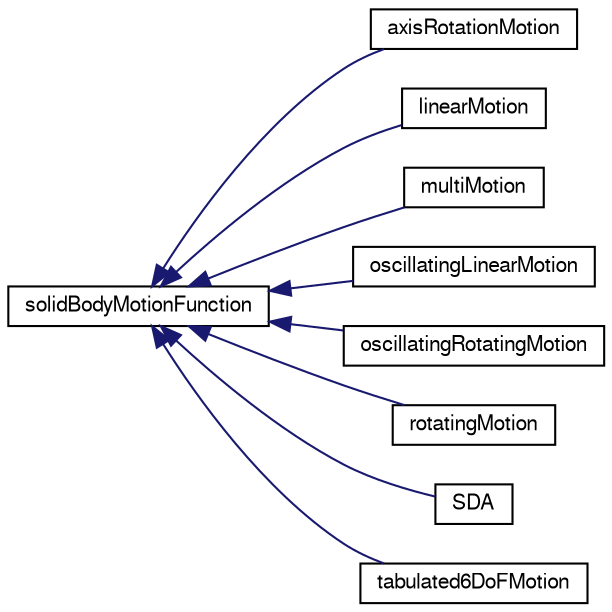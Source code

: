 digraph "Graphical Class Hierarchy"
{
  bgcolor="transparent";
  edge [fontname="FreeSans",fontsize="10",labelfontname="FreeSans",labelfontsize="10"];
  node [fontname="FreeSans",fontsize="10",shape=record];
  rankdir="LR";
  Node1 [label="solidBodyMotionFunction",height=0.2,width=0.4,color="black",URL="$a02297.html",tooltip="Base class for defining solid-body motions. "];
  Node1 -> Node2 [dir="back",color="midnightblue",fontsize="10",style="solid",fontname="FreeSans"];
  Node2 [label="axisRotationMotion",height=0.2,width=0.4,color="black",URL="$a00084.html",tooltip="Constant velocity rotation around CoG. Similar to rotatingMotion but motion specified as rotation vec..."];
  Node1 -> Node3 [dir="back",color="midnightblue",fontsize="10",style="solid",fontname="FreeSans"];
  Node3 [label="linearMotion",height=0.2,width=0.4,color="black",URL="$a01301.html",tooltip="SolidBodyMotionFvMesh 6DoF motion function. Constant velocity displacement. "];
  Node1 -> Node4 [dir="back",color="midnightblue",fontsize="10",style="solid",fontname="FreeSans"];
  Node4 [label="multiMotion",height=0.2,width=0.4,color="black",URL="$a01502.html",tooltip="Combination of SolidBodyMotionFvMesh 6DoF motion functions. "];
  Node1 -> Node5 [dir="back",color="midnightblue",fontsize="10",style="solid",fontname="FreeSans"];
  Node5 [label="oscillatingLinearMotion",height=0.2,width=0.4,color="black",URL="$a01680.html",tooltip="SolidBodyMotionFvMesh 6DoF motion function. Oscillating displacement. "];
  Node1 -> Node6 [dir="back",color="midnightblue",fontsize="10",style="solid",fontname="FreeSans"];
  Node6 [label="oscillatingRotatingMotion",height=0.2,width=0.4,color="black",URL="$a01681.html",tooltip="SolidBodyMotionFvMesh 6DoF motion function. Oscillating rotation. "];
  Node1 -> Node7 [dir="back",color="midnightblue",fontsize="10",style="solid",fontname="FreeSans"];
  Node7 [label="rotatingMotion",height=0.2,width=0.4,color="black",URL="$a02154.html",tooltip="SolidBodyMotionFvMesh 6DoF motion function. "];
  Node1 -> Node8 [dir="back",color="midnightblue",fontsize="10",style="solid",fontname="FreeSans"];
  Node8 [label="SDA",height=0.2,width=0.4,color="black",URL="$a02187.html",tooltip="Ship design analysis (SDA) 3DoF motion function. "];
  Node1 -> Node9 [dir="back",color="midnightblue",fontsize="10",style="solid",fontname="FreeSans"];
  Node9 [label="tabulated6DoFMotion",height=0.2,width=0.4,color="black",URL="$a02482.html",tooltip="Tabulated 6DoF motion function. "];
}
